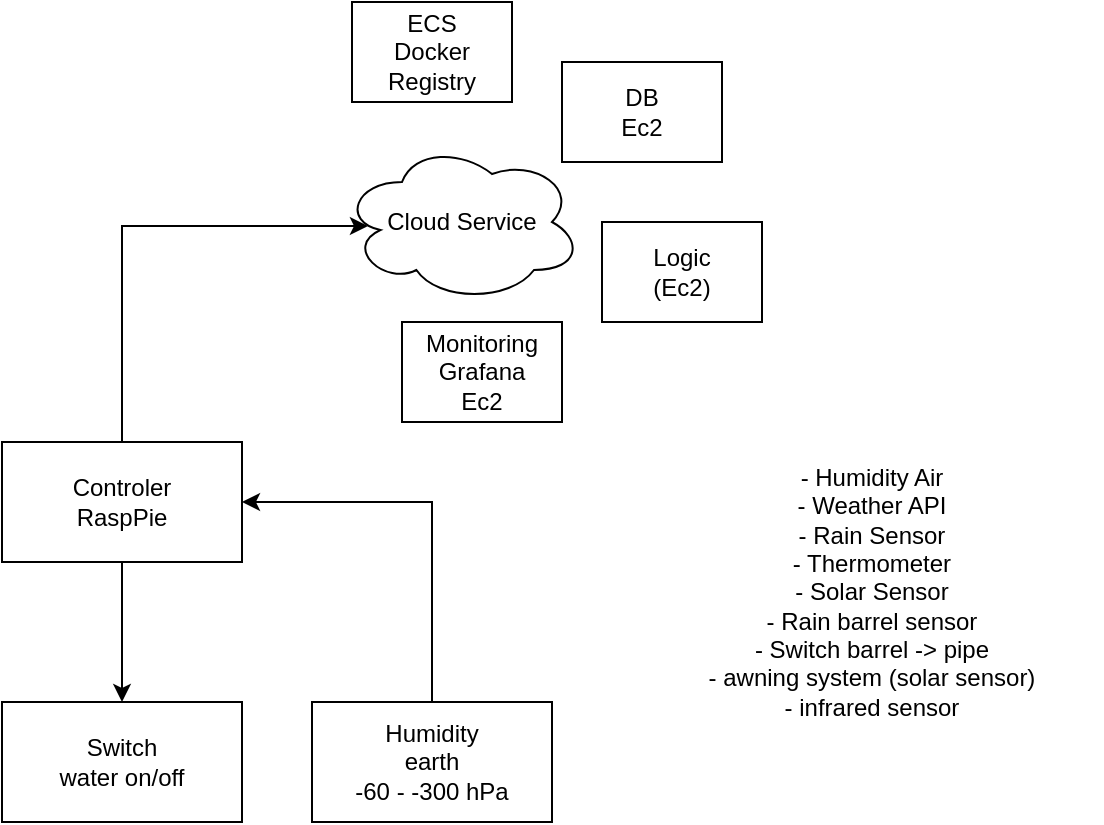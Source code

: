 <mxfile version="13.0.8" type="device"><diagram id="d0NFdi5GnGM0i0wy84Cu" name="Page-1"><mxGraphModel dx="774" dy="1125" grid="1" gridSize="10" guides="1" tooltips="1" connect="1" arrows="1" fold="1" page="1" pageScale="1" pageWidth="850" pageHeight="1100" math="0" shadow="0"><root><mxCell id="0"/><mxCell id="1" parent="0"/><mxCell id="XmnzpZvmxulBRdB8N7r2-9" style="edgeStyle=orthogonalEdgeStyle;rounded=0;orthogonalLoop=1;jettySize=auto;html=1;exitX=0.5;exitY=0;exitDx=0;exitDy=0;entryX=1;entryY=0.5;entryDx=0;entryDy=0;" edge="1" parent="1" source="XmnzpZvmxulBRdB8N7r2-4" target="XmnzpZvmxulBRdB8N7r2-6"><mxGeometry relative="1" as="geometry"/></mxCell><mxCell id="XmnzpZvmxulBRdB8N7r2-4" value="Humidity&lt;br&gt;earth&lt;br&gt;-60 - -300 hPa" style="rounded=0;whiteSpace=wrap;html=1;" vertex="1" parent="1"><mxGeometry x="305" y="560" width="120" height="60" as="geometry"/></mxCell><mxCell id="XmnzpZvmxulBRdB8N7r2-5" value="Switch&lt;br&gt;water on/off" style="rounded=0;whiteSpace=wrap;html=1;" vertex="1" parent="1"><mxGeometry x="150" y="560" width="120" height="60" as="geometry"/></mxCell><mxCell id="XmnzpZvmxulBRdB8N7r2-14" style="edgeStyle=orthogonalEdgeStyle;rounded=0;orthogonalLoop=1;jettySize=auto;html=1;exitX=0.5;exitY=1;exitDx=0;exitDy=0;entryX=0.5;entryY=0;entryDx=0;entryDy=0;" edge="1" parent="1" source="XmnzpZvmxulBRdB8N7r2-6" target="XmnzpZvmxulBRdB8N7r2-5"><mxGeometry relative="1" as="geometry"/></mxCell><mxCell id="XmnzpZvmxulBRdB8N7r2-28" style="edgeStyle=orthogonalEdgeStyle;rounded=0;orthogonalLoop=1;jettySize=auto;html=1;exitX=0.5;exitY=0;exitDx=0;exitDy=0;entryX=0.108;entryY=0.525;entryDx=0;entryDy=0;entryPerimeter=0;" edge="1" parent="1" source="XmnzpZvmxulBRdB8N7r2-6" target="XmnzpZvmxulBRdB8N7r2-7"><mxGeometry relative="1" as="geometry"><Array as="points"><mxPoint x="210" y="322"/></Array></mxGeometry></mxCell><mxCell id="XmnzpZvmxulBRdB8N7r2-6" value="Controler&lt;br&gt;RaspPie" style="rounded=0;whiteSpace=wrap;html=1;" vertex="1" parent="1"><mxGeometry x="150" y="430" width="120" height="60" as="geometry"/></mxCell><mxCell id="XmnzpZvmxulBRdB8N7r2-7" value="Cloud Service" style="ellipse;shape=cloud;whiteSpace=wrap;html=1;" vertex="1" parent="1"><mxGeometry x="320" y="280" width="120" height="80" as="geometry"/></mxCell><mxCell id="XmnzpZvmxulBRdB8N7r2-17" value="- Humidity Air&lt;br&gt;- Weather API&lt;br&gt;- Rain Sensor&lt;br&gt;- Thermometer&lt;br&gt;- Solar Sensor&lt;br&gt;- Rain barrel sensor&lt;br&gt;- Switch barrel -&amp;gt; pipe&lt;br&gt;- awning system (solar sensor)&lt;br&gt;- infrared sensor" style="text;html=1;strokeColor=none;fillColor=none;align=center;verticalAlign=middle;whiteSpace=wrap;rounded=0;" vertex="1" parent="1"><mxGeometry x="470" y="420" width="230" height="170" as="geometry"/></mxCell><mxCell id="XmnzpZvmxulBRdB8N7r2-20" value="DB&lt;br&gt;Ec2" style="rounded=0;whiteSpace=wrap;html=1;" vertex="1" parent="1"><mxGeometry x="430" y="240" width="80" height="50" as="geometry"/></mxCell><mxCell id="XmnzpZvmxulBRdB8N7r2-21" value="Monitoring&lt;br&gt;Grafana&lt;br&gt;Ec2" style="rounded=0;whiteSpace=wrap;html=1;" vertex="1" parent="1"><mxGeometry x="350" y="370" width="80" height="50" as="geometry"/></mxCell><mxCell id="XmnzpZvmxulBRdB8N7r2-22" value="Logic&lt;br&gt;(Ec2)" style="rounded=0;whiteSpace=wrap;html=1;" vertex="1" parent="1"><mxGeometry x="450" y="320" width="80" height="50" as="geometry"/></mxCell><mxCell id="XmnzpZvmxulBRdB8N7r2-23" value="ECS&lt;br&gt;Docker Registry" style="rounded=0;whiteSpace=wrap;html=1;" vertex="1" parent="1"><mxGeometry x="325" y="210" width="80" height="50" as="geometry"/></mxCell></root></mxGraphModel></diagram></mxfile>